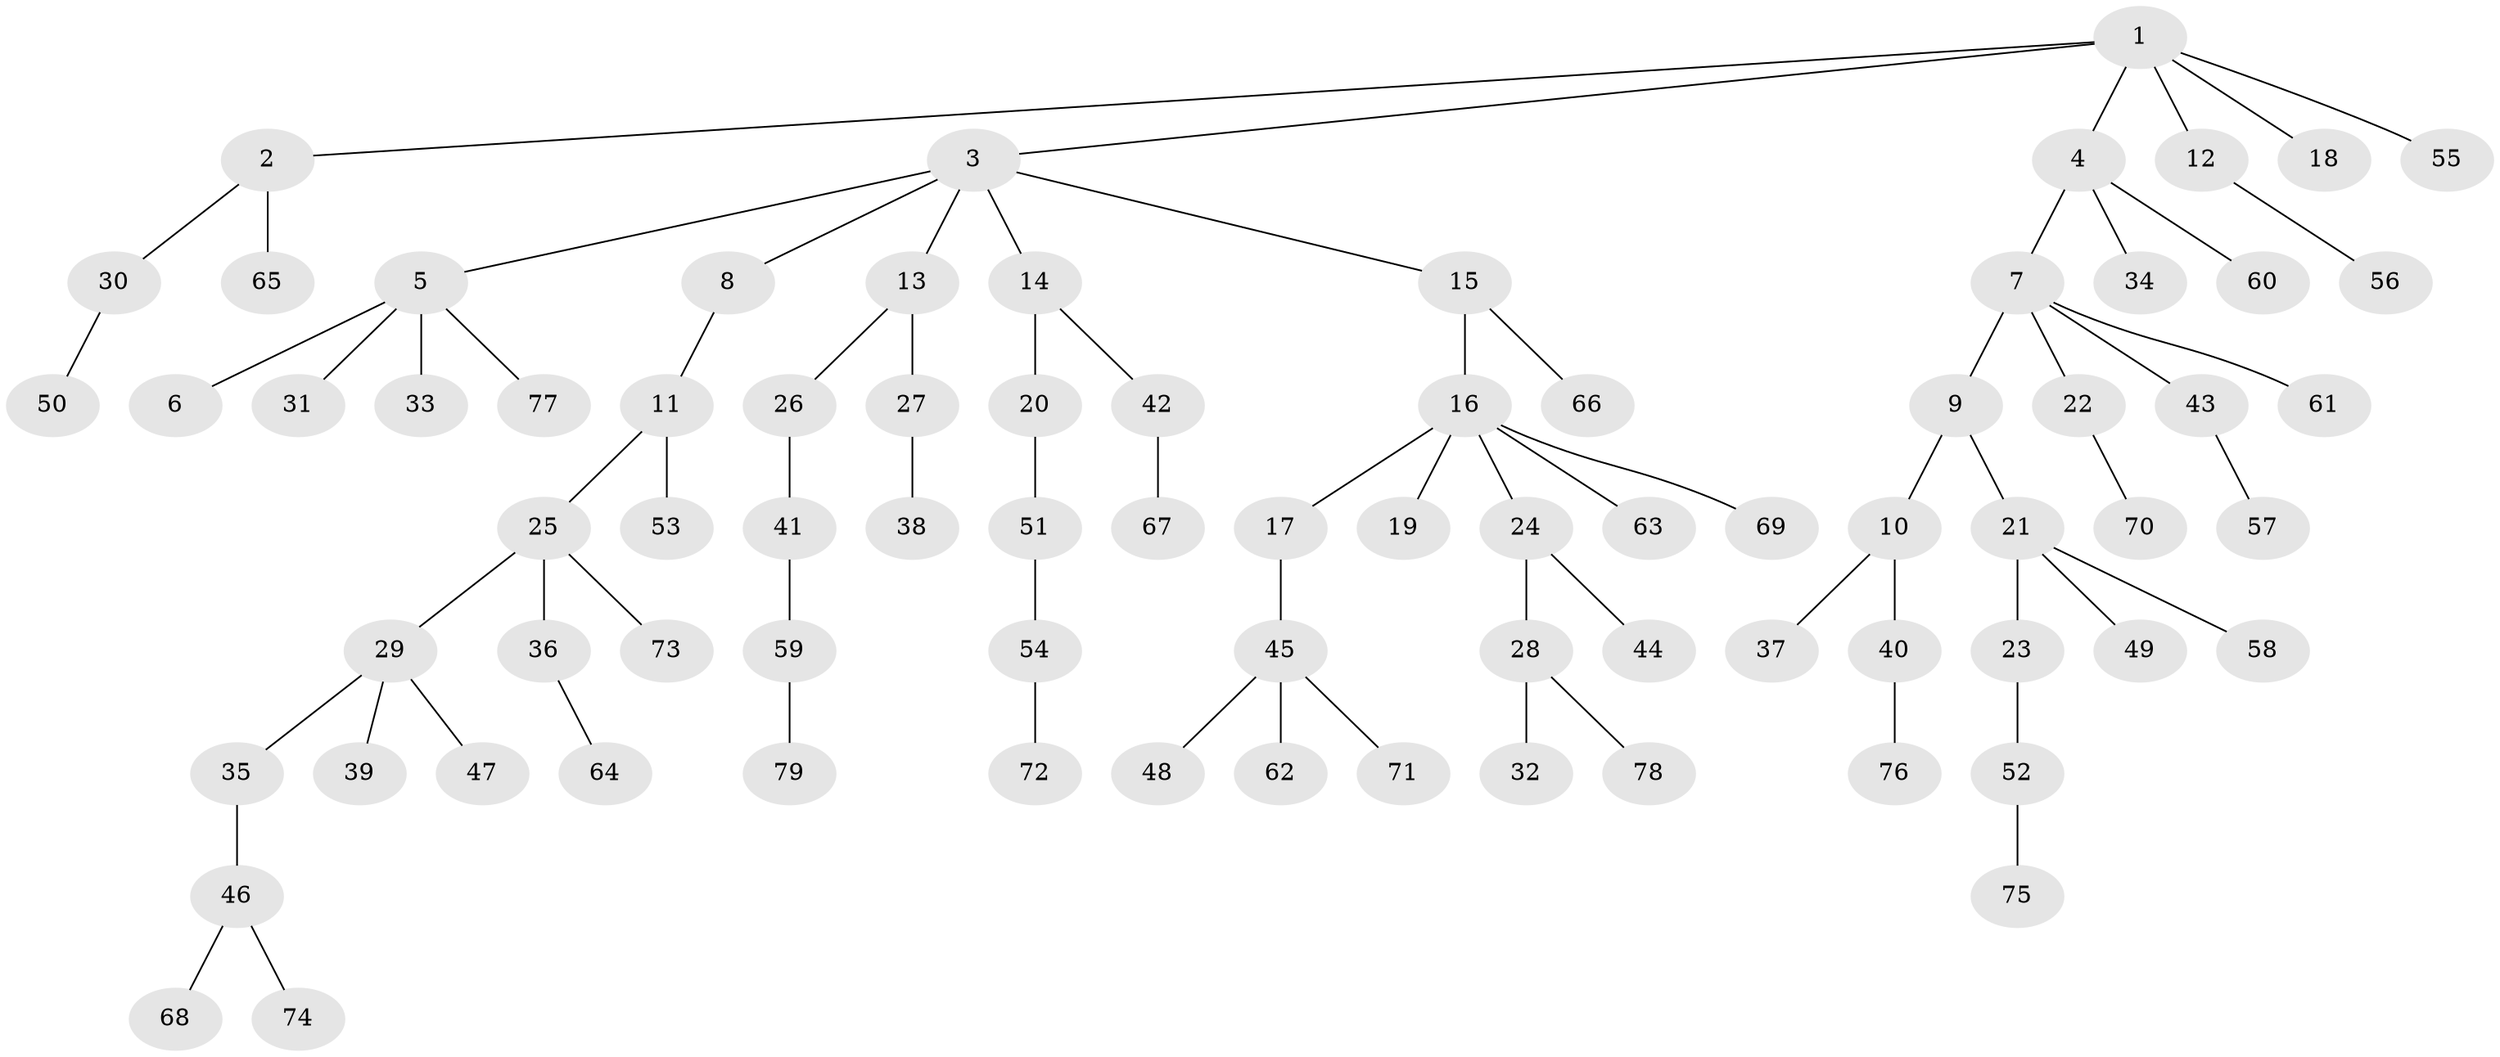 // Generated by graph-tools (version 1.1) at 2025/50/03/09/25 03:50:17]
// undirected, 79 vertices, 78 edges
graph export_dot {
graph [start="1"]
  node [color=gray90,style=filled];
  1;
  2;
  3;
  4;
  5;
  6;
  7;
  8;
  9;
  10;
  11;
  12;
  13;
  14;
  15;
  16;
  17;
  18;
  19;
  20;
  21;
  22;
  23;
  24;
  25;
  26;
  27;
  28;
  29;
  30;
  31;
  32;
  33;
  34;
  35;
  36;
  37;
  38;
  39;
  40;
  41;
  42;
  43;
  44;
  45;
  46;
  47;
  48;
  49;
  50;
  51;
  52;
  53;
  54;
  55;
  56;
  57;
  58;
  59;
  60;
  61;
  62;
  63;
  64;
  65;
  66;
  67;
  68;
  69;
  70;
  71;
  72;
  73;
  74;
  75;
  76;
  77;
  78;
  79;
  1 -- 2;
  1 -- 3;
  1 -- 4;
  1 -- 12;
  1 -- 18;
  1 -- 55;
  2 -- 30;
  2 -- 65;
  3 -- 5;
  3 -- 8;
  3 -- 13;
  3 -- 14;
  3 -- 15;
  4 -- 7;
  4 -- 34;
  4 -- 60;
  5 -- 6;
  5 -- 31;
  5 -- 33;
  5 -- 77;
  7 -- 9;
  7 -- 22;
  7 -- 43;
  7 -- 61;
  8 -- 11;
  9 -- 10;
  9 -- 21;
  10 -- 37;
  10 -- 40;
  11 -- 25;
  11 -- 53;
  12 -- 56;
  13 -- 26;
  13 -- 27;
  14 -- 20;
  14 -- 42;
  15 -- 16;
  15 -- 66;
  16 -- 17;
  16 -- 19;
  16 -- 24;
  16 -- 63;
  16 -- 69;
  17 -- 45;
  20 -- 51;
  21 -- 23;
  21 -- 49;
  21 -- 58;
  22 -- 70;
  23 -- 52;
  24 -- 28;
  24 -- 44;
  25 -- 29;
  25 -- 36;
  25 -- 73;
  26 -- 41;
  27 -- 38;
  28 -- 32;
  28 -- 78;
  29 -- 35;
  29 -- 39;
  29 -- 47;
  30 -- 50;
  35 -- 46;
  36 -- 64;
  40 -- 76;
  41 -- 59;
  42 -- 67;
  43 -- 57;
  45 -- 48;
  45 -- 62;
  45 -- 71;
  46 -- 68;
  46 -- 74;
  51 -- 54;
  52 -- 75;
  54 -- 72;
  59 -- 79;
}
